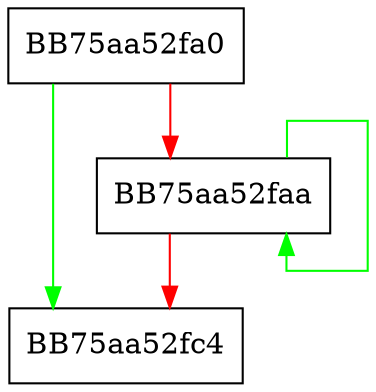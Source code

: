digraph Decrypt {
  node [shape="box"];
  graph [splines=ortho];
  BB75aa52fa0 -> BB75aa52fc4 [color="green"];
  BB75aa52fa0 -> BB75aa52faa [color="red"];
  BB75aa52faa -> BB75aa52faa [color="green"];
  BB75aa52faa -> BB75aa52fc4 [color="red"];
}